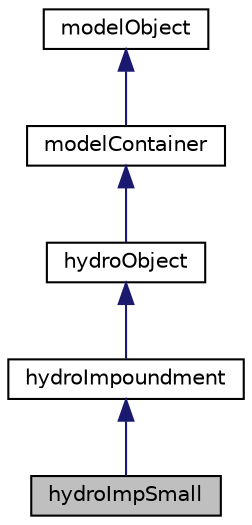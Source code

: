 digraph "hydroImpSmall"
{
 // LATEX_PDF_SIZE
  edge [fontname="Helvetica",fontsize="10",labelfontname="Helvetica",labelfontsize="10"];
  node [fontname="Helvetica",fontsize="10",shape=record];
  Node1 [label="hydroImpSmall",height=0.2,width=0.4,color="black", fillcolor="grey75", style="filled", fontcolor="black",tooltip=" "];
  Node2 -> Node1 [dir="back",color="midnightblue",fontsize="10",style="solid"];
  Node2 [label="hydroImpoundment",height=0.2,width=0.4,color="black", fillcolor="white", style="filled",URL="$classhydroImpoundment.html",tooltip=" "];
  Node3 -> Node2 [dir="back",color="midnightblue",fontsize="10",style="solid"];
  Node3 [label="hydroObject",height=0.2,width=0.4,color="black", fillcolor="white", style="filled",URL="$classhydroObject.html",tooltip=" "];
  Node4 -> Node3 [dir="back",color="midnightblue",fontsize="10",style="solid"];
  Node4 [label="modelContainer",height=0.2,width=0.4,color="black", fillcolor="white", style="filled",URL="$classmodelContainer.html",tooltip=" "];
  Node5 -> Node4 [dir="back",color="midnightblue",fontsize="10",style="solid"];
  Node5 [label="modelObject",height=0.2,width=0.4,color="black", fillcolor="white", style="filled",URL="$classmodelObject.html",tooltip=" "];
}
